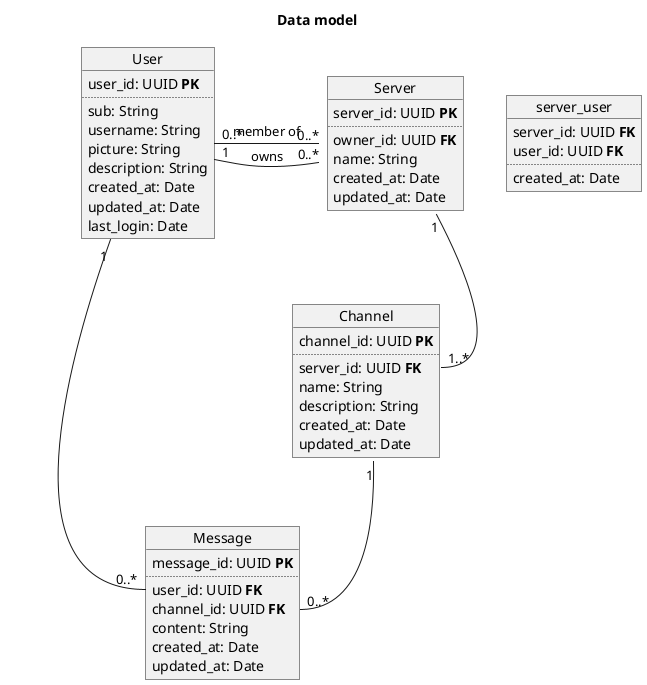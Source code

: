 @startuml
'https://plantuml.com/object-diagram

title Data model

object User {
    user_id: UUID **PK**
    ..
    sub: String
    username: String
    picture: String
    description: String
    created_at: Date
    updated_at: Date
    last_login: Date
}

object Server {
    server_id: UUID **PK**
    ..
    owner_id: UUID **FK**
    name: String
    created_at: Date
    updated_at: Date
}

object Channel {
    channel_id: UUID **PK**
    ..
    server_id: UUID **FK**
    name: String
    description: String
    created_at: Date
    updated_at: Date
}

object Message {
    message_id: UUID **PK**
    ..
    user_id: UUID **FK**
    channel_id: UUID **FK**
    content: String
    created_at: Date
    updated_at: Date
}

object server_user {
    server_id: UUID **FK**
    user_id: UUID **FK**
    ..
    created_at: Date
}


User "1" - "0..*" Server::user_id: owns
User "1" -- "0..*" Message::user_id
User "0..*" -- "0..*" Server::user_id: member of
Server "1" -- "1..*" Channel::server_id
Channel "1" -- "0..*" Message::channel_id

@enduml
